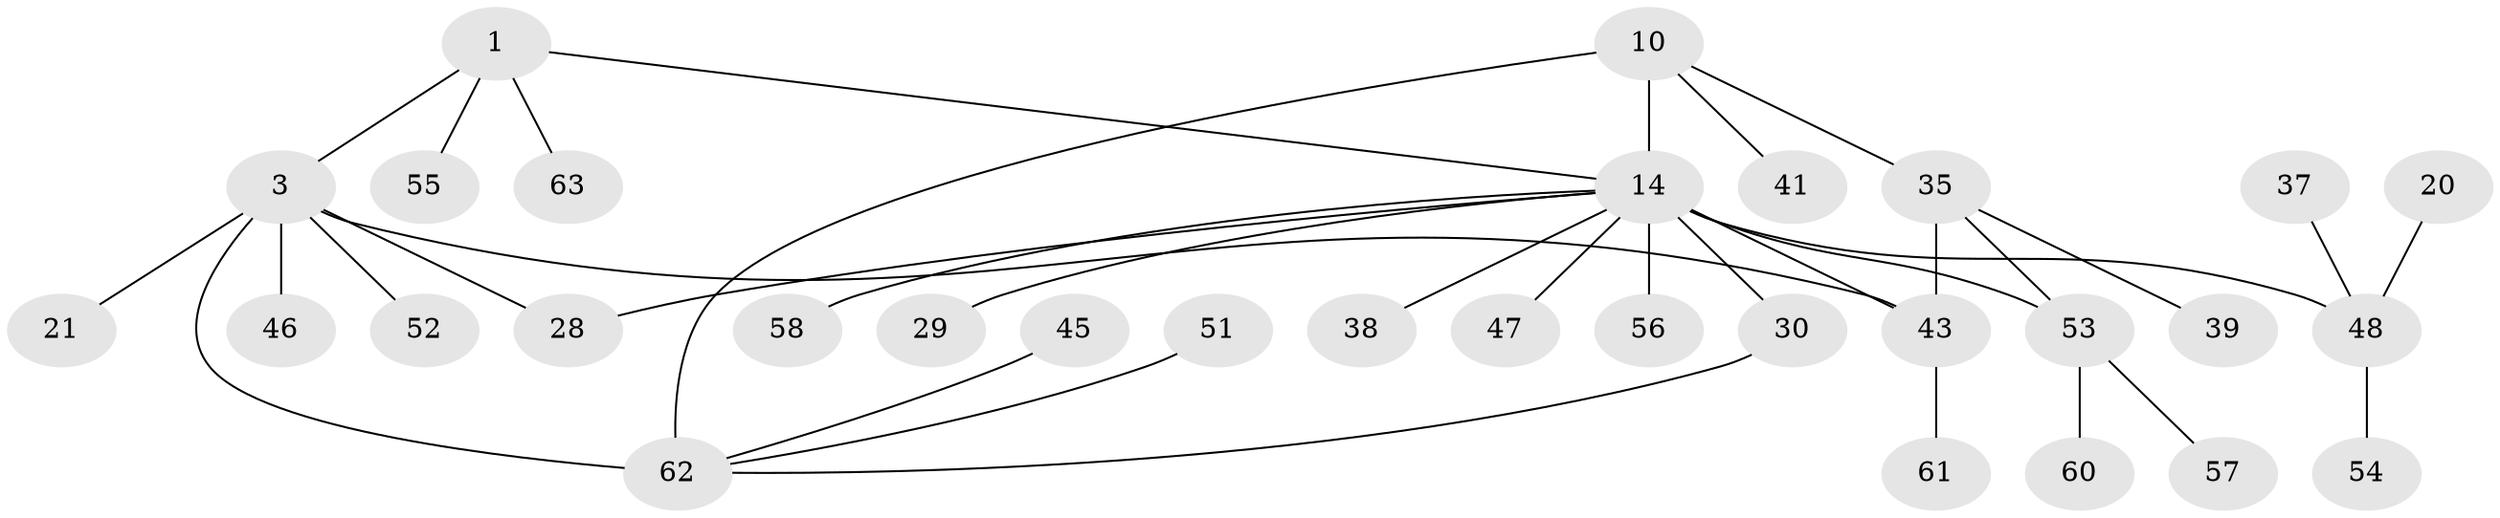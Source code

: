 // original degree distribution, {6: 0.06349206349206349, 5: 0.031746031746031744, 2: 0.15873015873015872, 9: 0.031746031746031744, 3: 0.06349206349206349, 7: 0.015873015873015872, 4: 0.031746031746031744, 10: 0.015873015873015872, 11: 0.015873015873015872, 1: 0.5714285714285714}
// Generated by graph-tools (version 1.1) at 2025/55/03/09/25 04:55:57]
// undirected, 31 vertices, 36 edges
graph export_dot {
graph [start="1"]
  node [color=gray90,style=filled];
  1;
  3 [super="+2"];
  10;
  14 [super="+5"];
  20;
  21;
  28;
  29;
  30;
  35 [super="+33"];
  37;
  38;
  39;
  41 [super="+17"];
  43 [super="+26+36"];
  45;
  46 [super="+22"];
  47;
  48 [super="+31+18"];
  51;
  52;
  53 [super="+40+42+44"];
  54;
  55 [super="+50"];
  56;
  57;
  58;
  60;
  61 [super="+59"];
  62 [super="+12"];
  63;
  1 -- 3 [weight=2];
  1 -- 14 [weight=2];
  1 -- 63;
  1 -- 55;
  3 -- 52;
  3 -- 21;
  3 -- 28;
  3 -- 62 [weight=2];
  3 -- 46;
  3 -- 43;
  10 -- 14 [weight=2];
  10 -- 62 [weight=2];
  10 -- 41;
  10 -- 35;
  14 -- 30;
  14 -- 47;
  14 -- 48 [weight=4];
  14 -- 56;
  14 -- 58;
  14 -- 38;
  14 -- 28;
  14 -- 29;
  14 -- 53 [weight=2];
  14 -- 43;
  20 -- 48;
  30 -- 62;
  35 -- 53;
  35 -- 39;
  35 -- 43 [weight=2];
  37 -- 48;
  43 -- 61;
  45 -- 62;
  48 -- 54;
  51 -- 62;
  53 -- 60;
  53 -- 57;
}

